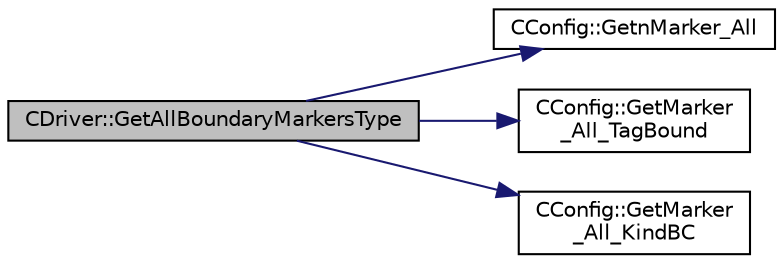 digraph "CDriver::GetAllBoundaryMarkersType"
{
  edge [fontname="Helvetica",fontsize="10",labelfontname="Helvetica",labelfontsize="10"];
  node [fontname="Helvetica",fontsize="10",shape=record];
  rankdir="LR";
  Node1418 [label="CDriver::GetAllBoundaryMarkersType",height=0.2,width=0.4,color="black", fillcolor="grey75", style="filled", fontcolor="black"];
  Node1418 -> Node1419 [color="midnightblue",fontsize="10",style="solid",fontname="Helvetica"];
  Node1419 [label="CConfig::GetnMarker_All",height=0.2,width=0.4,color="black", fillcolor="white", style="filled",URL="$class_c_config.html#a300c4884edfc0c2acf395036439004f4",tooltip="Get the total number of boundary markers including send/receive domains. "];
  Node1418 -> Node1420 [color="midnightblue",fontsize="10",style="solid",fontname="Helvetica"];
  Node1420 [label="CConfig::GetMarker\l_All_TagBound",height=0.2,width=0.4,color="black", fillcolor="white", style="filled",URL="$class_c_config.html#a967e969a3beb24bb6e57d7036af003be",tooltip="Get the index of the surface defined in the geometry file. "];
  Node1418 -> Node1421 [color="midnightblue",fontsize="10",style="solid",fontname="Helvetica"];
  Node1421 [label="CConfig::GetMarker\l_All_KindBC",height=0.2,width=0.4,color="black", fillcolor="white", style="filled",URL="$class_c_config.html#a57d43acc1457d2d27095ce006218862e",tooltip="Get the kind of boundary for each marker. "];
}
